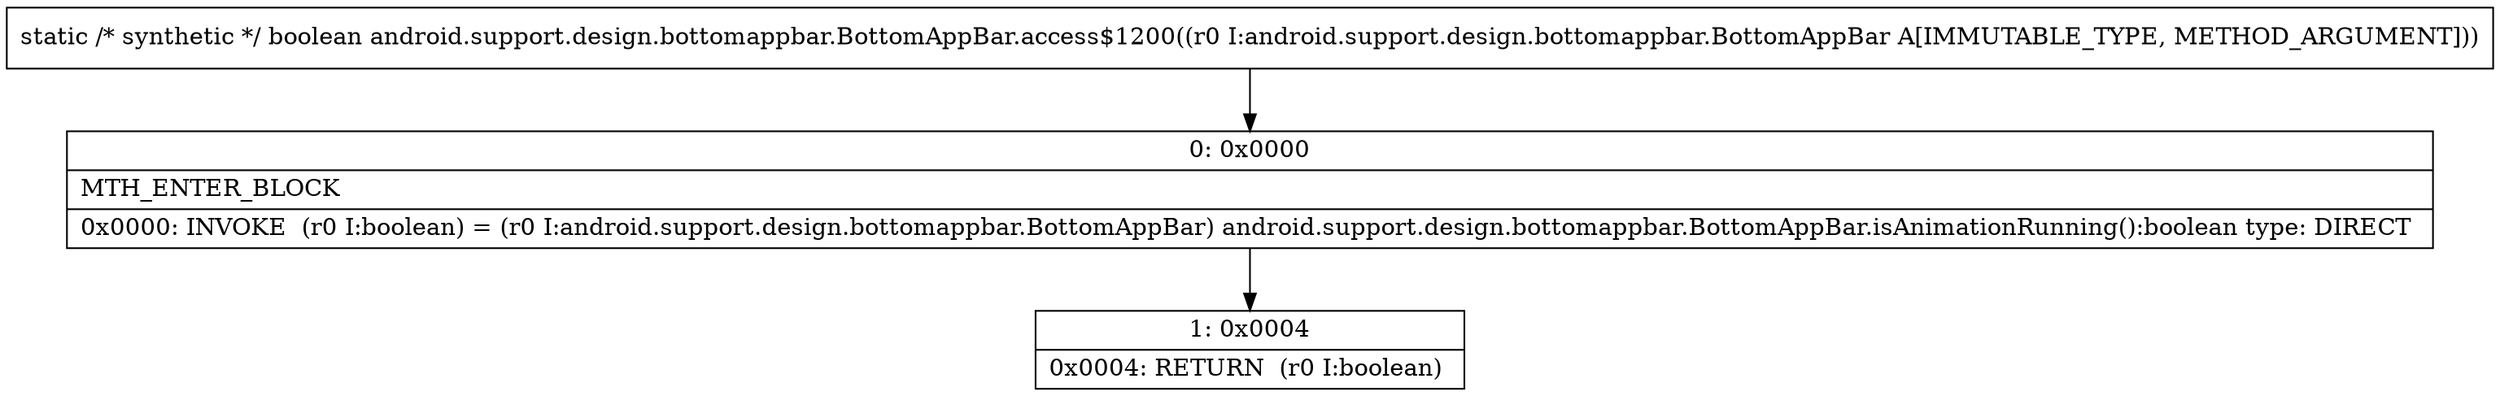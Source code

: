 digraph "CFG forandroid.support.design.bottomappbar.BottomAppBar.access$1200(Landroid\/support\/design\/bottomappbar\/BottomAppBar;)Z" {
Node_0 [shape=record,label="{0\:\ 0x0000|MTH_ENTER_BLOCK\l|0x0000: INVOKE  (r0 I:boolean) = (r0 I:android.support.design.bottomappbar.BottomAppBar) android.support.design.bottomappbar.BottomAppBar.isAnimationRunning():boolean type: DIRECT \l}"];
Node_1 [shape=record,label="{1\:\ 0x0004|0x0004: RETURN  (r0 I:boolean) \l}"];
MethodNode[shape=record,label="{static \/* synthetic *\/ boolean android.support.design.bottomappbar.BottomAppBar.access$1200((r0 I:android.support.design.bottomappbar.BottomAppBar A[IMMUTABLE_TYPE, METHOD_ARGUMENT])) }"];
MethodNode -> Node_0;
Node_0 -> Node_1;
}

